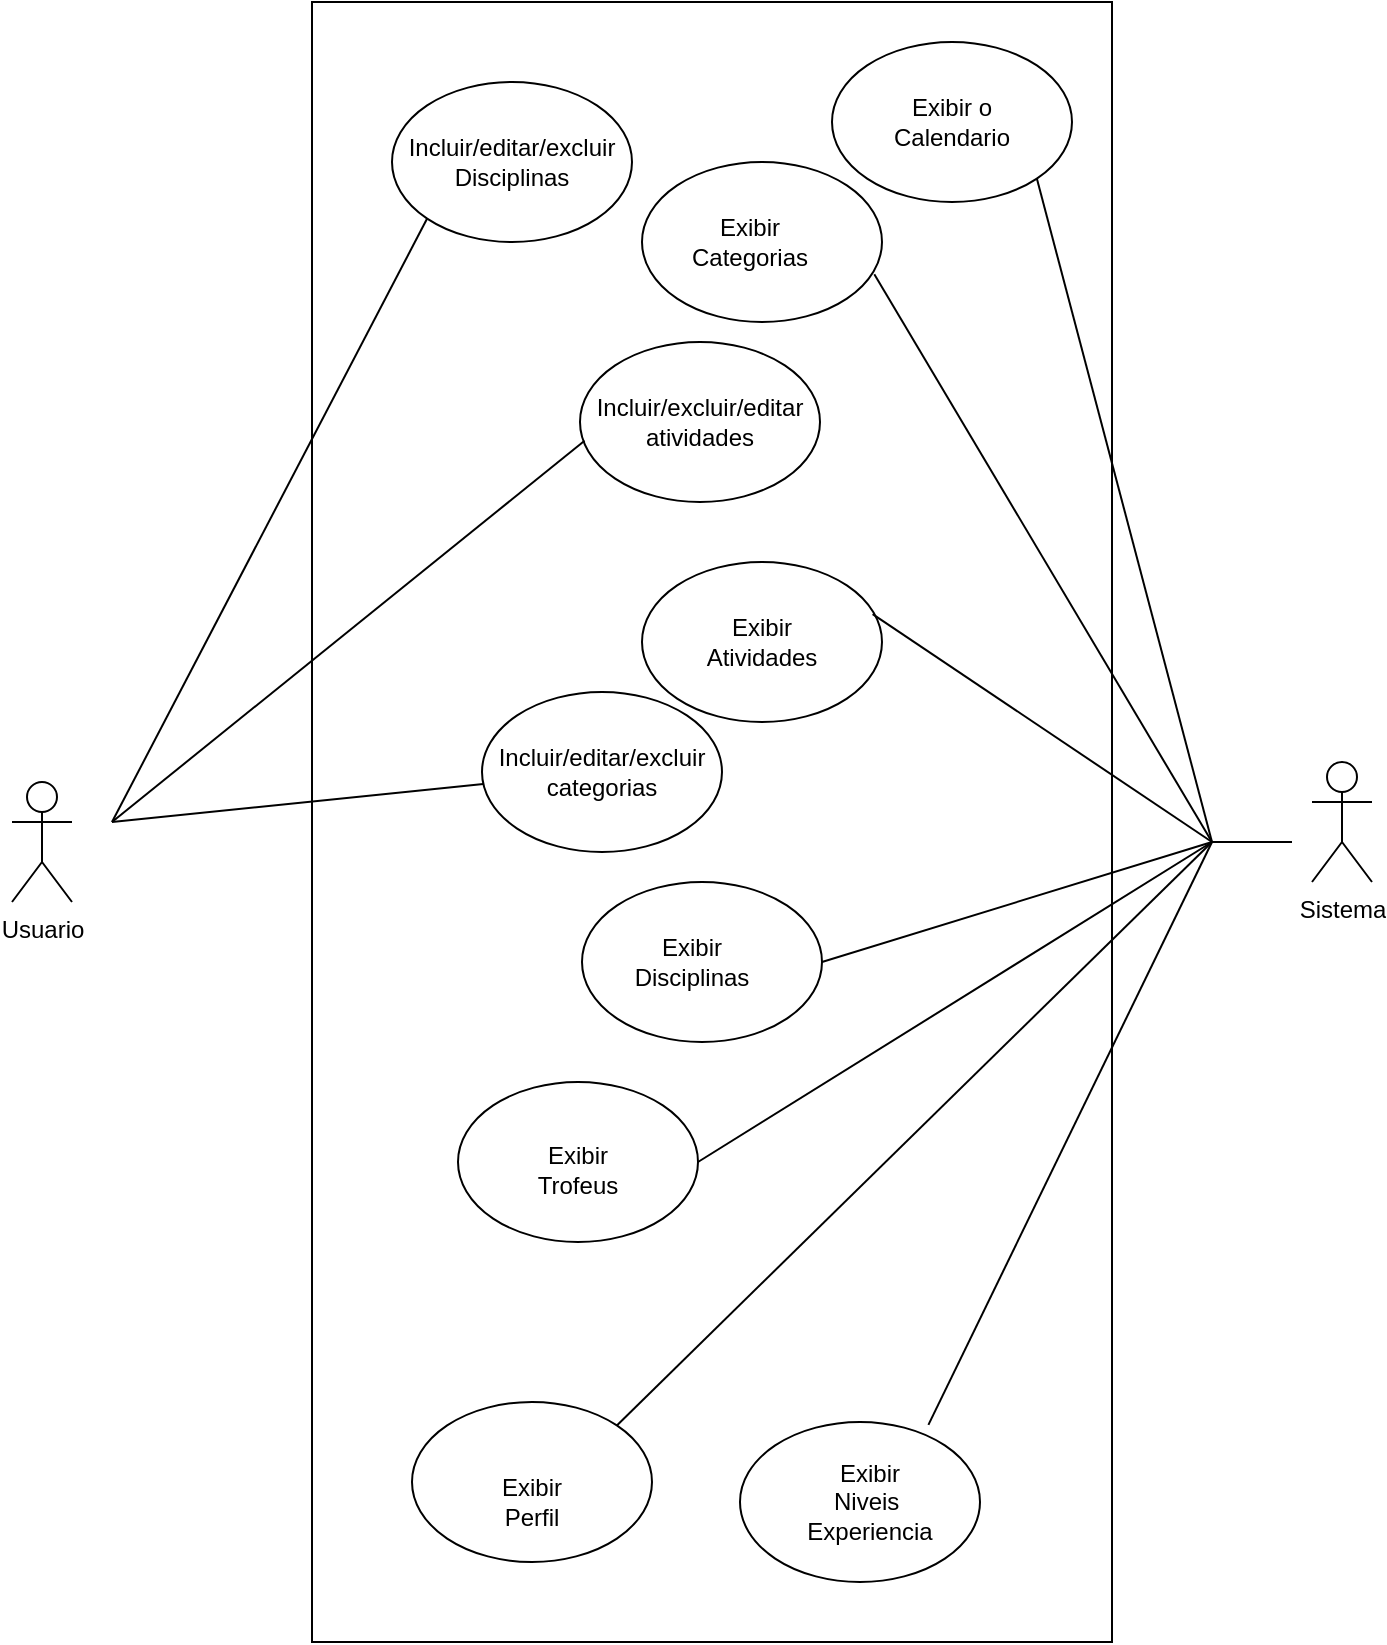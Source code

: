 <mxfile version="14.7.7" type="github">
  <diagram id="JxIQJfUGfMaZ3-vrhAbu" name="Page-1">
    <mxGraphModel dx="980" dy="577" grid="1" gridSize="10" guides="1" tooltips="1" connect="1" arrows="1" fold="1" page="1" pageScale="1" pageWidth="827" pageHeight="1169" math="0" shadow="0">
      <root>
        <mxCell id="0" />
        <mxCell id="1" parent="0" />
        <mxCell id="jEa4D9O93qdSq7KKz5Td-61" value="" style="rounded=0;whiteSpace=wrap;html=1;" parent="1" vertex="1">
          <mxGeometry x="220" y="10" width="400" height="820" as="geometry" />
        </mxCell>
        <mxCell id="jEa4D9O93qdSq7KKz5Td-1" value="Usuario&lt;br&gt;" style="shape=umlActor;verticalLabelPosition=bottom;verticalAlign=top;html=1;outlineConnect=0;" parent="1" vertex="1">
          <mxGeometry x="70" y="400" width="30" height="60" as="geometry" />
        </mxCell>
        <mxCell id="jEa4D9O93qdSq7KKz5Td-5" value="" style="ellipse;whiteSpace=wrap;html=1;fontStyle=1" parent="1" vertex="1">
          <mxGeometry x="354" y="180" width="120" height="80" as="geometry" />
        </mxCell>
        <mxCell id="jEa4D9O93qdSq7KKz5Td-6" value="&lt;div&gt;&lt;span style=&quot;font-weight: normal&quot;&gt;Incluir/excluir/editar&lt;/span&gt;&lt;/div&gt;&lt;div&gt;&lt;span style=&quot;font-weight: normal&quot;&gt; atividades&lt;/span&gt;&lt;/div&gt;" style="text;html=1;strokeColor=none;fillColor=none;align=center;verticalAlign=middle;whiteSpace=wrap;rounded=0;fontStyle=1" parent="1" vertex="1">
          <mxGeometry x="394" y="210" width="40" height="20" as="geometry" />
        </mxCell>
        <mxCell id="jEa4D9O93qdSq7KKz5Td-9" value="" style="ellipse;whiteSpace=wrap;html=1;" parent="1" vertex="1">
          <mxGeometry x="260" y="50" width="120" height="80" as="geometry" />
        </mxCell>
        <mxCell id="jEa4D9O93qdSq7KKz5Td-10" value="&lt;div&gt;Incluir/editar/excluir Disciplinas&lt;/div&gt;" style="text;html=1;strokeColor=none;fillColor=none;align=center;verticalAlign=middle;whiteSpace=wrap;rounded=0;" parent="1" vertex="1">
          <mxGeometry x="300" y="80" width="40" height="20" as="geometry" />
        </mxCell>
        <mxCell id="jEa4D9O93qdSq7KKz5Td-17" value="" style="ellipse;whiteSpace=wrap;html=1;" parent="1" vertex="1">
          <mxGeometry x="385" y="290" width="120" height="80" as="geometry" />
        </mxCell>
        <mxCell id="jEa4D9O93qdSq7KKz5Td-18" value="Exibir Atividades" style="text;html=1;strokeColor=none;fillColor=none;align=center;verticalAlign=middle;whiteSpace=wrap;rounded=0;" parent="1" vertex="1">
          <mxGeometry x="420" y="320" width="50" height="20" as="geometry" />
        </mxCell>
        <mxCell id="jEa4D9O93qdSq7KKz5Td-19" value="" style="ellipse;whiteSpace=wrap;html=1;" parent="1" vertex="1">
          <mxGeometry x="355" y="450" width="120" height="80" as="geometry" />
        </mxCell>
        <mxCell id="jEa4D9O93qdSq7KKz5Td-20" value="Exibir Disciplinas" style="text;html=1;strokeColor=none;fillColor=none;align=center;verticalAlign=middle;whiteSpace=wrap;rounded=0;" parent="1" vertex="1">
          <mxGeometry x="385" y="480" width="50" height="20" as="geometry" />
        </mxCell>
        <mxCell id="jEa4D9O93qdSq7KKz5Td-21" value="" style="ellipse;whiteSpace=wrap;html=1;" parent="1" vertex="1">
          <mxGeometry x="434" y="720" width="120" height="80" as="geometry" />
        </mxCell>
        <mxCell id="jEa4D9O93qdSq7KKz5Td-22" value="&lt;div&gt;Exibir Niveis&amp;nbsp; Experiencia&lt;/div&gt;" style="text;html=1;strokeColor=none;fillColor=none;align=center;verticalAlign=middle;whiteSpace=wrap;rounded=0;" parent="1" vertex="1">
          <mxGeometry x="474" y="750" width="50" height="20" as="geometry" />
        </mxCell>
        <mxCell id="jEa4D9O93qdSq7KKz5Td-23" value="" style="ellipse;whiteSpace=wrap;html=1;" parent="1" vertex="1">
          <mxGeometry x="293" y="550" width="120" height="80" as="geometry" />
        </mxCell>
        <mxCell id="jEa4D9O93qdSq7KKz5Td-24" value="Exibir Trofeus" style="text;html=1;strokeColor=none;fillColor=none;align=center;verticalAlign=middle;whiteSpace=wrap;rounded=0;" parent="1" vertex="1">
          <mxGeometry x="328" y="584" width="50" height="20" as="geometry" />
        </mxCell>
        <mxCell id="jEa4D9O93qdSq7KKz5Td-25" value="" style="ellipse;whiteSpace=wrap;html=1;" parent="1" vertex="1">
          <mxGeometry x="270" y="710" width="120" height="80" as="geometry" />
        </mxCell>
        <mxCell id="jEa4D9O93qdSq7KKz5Td-26" value="Exibir Perfil" style="text;html=1;strokeColor=none;fillColor=none;align=center;verticalAlign=middle;whiteSpace=wrap;rounded=0;" parent="1" vertex="1">
          <mxGeometry x="305" y="750" width="50" height="20" as="geometry" />
        </mxCell>
        <mxCell id="jEa4D9O93qdSq7KKz5Td-27" value="" style="ellipse;whiteSpace=wrap;html=1;" parent="1" vertex="1">
          <mxGeometry x="385" y="90" width="120" height="80" as="geometry" />
        </mxCell>
        <mxCell id="jEa4D9O93qdSq7KKz5Td-28" value="Exibir Categorias" style="text;html=1;strokeColor=none;fillColor=none;align=center;verticalAlign=middle;whiteSpace=wrap;rounded=0;" parent="1" vertex="1">
          <mxGeometry x="414" y="120" width="50" height="20" as="geometry" />
        </mxCell>
        <mxCell id="jEa4D9O93qdSq7KKz5Td-29" value="" style="ellipse;whiteSpace=wrap;html=1;" parent="1" vertex="1">
          <mxGeometry x="305" y="355" width="120" height="80" as="geometry" />
        </mxCell>
        <mxCell id="jEa4D9O93qdSq7KKz5Td-30" value="Incluir/editar/excluir categorias" style="text;html=1;strokeColor=none;fillColor=none;align=center;verticalAlign=middle;whiteSpace=wrap;rounded=0;" parent="1" vertex="1">
          <mxGeometry x="340" y="390" width="50" height="10" as="geometry" />
        </mxCell>
        <mxCell id="jEa4D9O93qdSq7KKz5Td-44" value="" style="endArrow=none;html=1;entryX=0;entryY=1;entryDx=0;entryDy=0;" parent="1" target="jEa4D9O93qdSq7KKz5Td-9" edge="1">
          <mxGeometry width="50" height="50" relative="1" as="geometry">
            <mxPoint x="120" y="420" as="sourcePoint" />
            <mxPoint x="200" y="100" as="targetPoint" />
          </mxGeometry>
        </mxCell>
        <mxCell id="jEa4D9O93qdSq7KKz5Td-48" value="" style="endArrow=none;html=1;entryX=0.019;entryY=0.617;entryDx=0;entryDy=0;entryPerimeter=0;" parent="1" target="jEa4D9O93qdSq7KKz5Td-5" edge="1">
          <mxGeometry width="50" height="50" relative="1" as="geometry">
            <mxPoint x="120" y="420" as="sourcePoint" />
            <mxPoint x="350" y="150" as="targetPoint" />
          </mxGeometry>
        </mxCell>
        <mxCell id="jEa4D9O93qdSq7KKz5Td-53" value="" style="endArrow=none;html=1;" parent="1" source="jEa4D9O93qdSq7KKz5Td-29" edge="1">
          <mxGeometry width="50" height="50" relative="1" as="geometry">
            <mxPoint x="240" y="390" as="sourcePoint" />
            <mxPoint x="120" y="420" as="targetPoint" />
          </mxGeometry>
        </mxCell>
        <mxCell id="jEa4D9O93qdSq7KKz5Td-56" value="" style="endArrow=none;html=1;entryX=1;entryY=0.5;entryDx=0;entryDy=0;" parent="1" target="jEa4D9O93qdSq7KKz5Td-19" edge="1">
          <mxGeometry width="50" height="50" relative="1" as="geometry">
            <mxPoint x="670" y="430" as="sourcePoint" />
            <mxPoint x="320" y="370" as="targetPoint" />
          </mxGeometry>
        </mxCell>
        <mxCell id="jEa4D9O93qdSq7KKz5Td-57" value="" style="endArrow=none;html=1;entryX=1;entryY=0.5;entryDx=0;entryDy=0;" parent="1" target="jEa4D9O93qdSq7KKz5Td-23" edge="1">
          <mxGeometry width="50" height="50" relative="1" as="geometry">
            <mxPoint x="670" y="430" as="sourcePoint" />
            <mxPoint x="330" y="380" as="targetPoint" />
          </mxGeometry>
        </mxCell>
        <mxCell id="jEa4D9O93qdSq7KKz5Td-58" value="" style="endArrow=none;html=1;exitX=1;exitY=0;exitDx=0;exitDy=0;" parent="1" source="jEa4D9O93qdSq7KKz5Td-25" edge="1">
          <mxGeometry width="50" height="50" relative="1" as="geometry">
            <mxPoint x="290" y="440" as="sourcePoint" />
            <mxPoint x="670" y="430" as="targetPoint" />
          </mxGeometry>
        </mxCell>
        <mxCell id="jEa4D9O93qdSq7KKz5Td-59" value="" style="endArrow=none;html=1;entryX=0.785;entryY=0.018;entryDx=0;entryDy=0;entryPerimeter=0;" parent="1" target="jEa4D9O93qdSq7KKz5Td-21" edge="1">
          <mxGeometry width="50" height="50" relative="1" as="geometry">
            <mxPoint x="670" y="430" as="sourcePoint" />
            <mxPoint x="350" y="400" as="targetPoint" />
          </mxGeometry>
        </mxCell>
        <mxCell id="mGPEmjQoEJWv48vIC8pO-1" value="" style="ellipse;whiteSpace=wrap;html=1;" parent="1" vertex="1">
          <mxGeometry x="480" y="30" width="120" height="80" as="geometry" />
        </mxCell>
        <mxCell id="mGPEmjQoEJWv48vIC8pO-2" value="Exibir o Calendario" style="text;html=1;strokeColor=none;fillColor=none;align=center;verticalAlign=middle;whiteSpace=wrap;rounded=0;" parent="1" vertex="1">
          <mxGeometry x="515" y="60" width="50" height="20" as="geometry" />
        </mxCell>
        <mxCell id="mGPEmjQoEJWv48vIC8pO-5" value="Sistema" style="shape=umlActor;verticalLabelPosition=bottom;verticalAlign=top;html=1;" parent="1" vertex="1">
          <mxGeometry x="720" y="390" width="30" height="60" as="geometry" />
        </mxCell>
        <mxCell id="mGPEmjQoEJWv48vIC8pO-8" value="" style="endArrow=none;html=1;entryX=0.961;entryY=0.326;entryDx=0;entryDy=0;entryPerimeter=0;" parent="1" target="jEa4D9O93qdSq7KKz5Td-17" edge="1">
          <mxGeometry width="50" height="50" relative="1" as="geometry">
            <mxPoint x="670" y="430" as="sourcePoint" />
            <mxPoint x="400" y="660.0" as="targetPoint" />
          </mxGeometry>
        </mxCell>
        <mxCell id="mGPEmjQoEJWv48vIC8pO-9" value="" style="endArrow=none;html=1;entryX=1;entryY=1;entryDx=0;entryDy=0;" parent="1" target="mGPEmjQoEJWv48vIC8pO-1" edge="1">
          <mxGeometry width="50" height="50" relative="1" as="geometry">
            <mxPoint x="670" y="430" as="sourcePoint" />
            <mxPoint x="410" y="670.0" as="targetPoint" />
          </mxGeometry>
        </mxCell>
        <mxCell id="mGPEmjQoEJWv48vIC8pO-10" value="" style="endArrow=none;html=1;entryX=0.968;entryY=0.701;entryDx=0;entryDy=0;entryPerimeter=0;" parent="1" target="jEa4D9O93qdSq7KKz5Td-27" edge="1">
          <mxGeometry width="50" height="50" relative="1" as="geometry">
            <mxPoint x="670" y="430" as="sourcePoint" />
            <mxPoint x="420" y="680.0" as="targetPoint" />
          </mxGeometry>
        </mxCell>
        <mxCell id="mGPEmjQoEJWv48vIC8pO-14" value="" style="endArrow=none;html=1;" parent="1" edge="1">
          <mxGeometry width="50" height="50" relative="1" as="geometry">
            <mxPoint x="670" y="430" as="sourcePoint" />
            <mxPoint x="710" y="430" as="targetPoint" />
          </mxGeometry>
        </mxCell>
      </root>
    </mxGraphModel>
  </diagram>
</mxfile>
